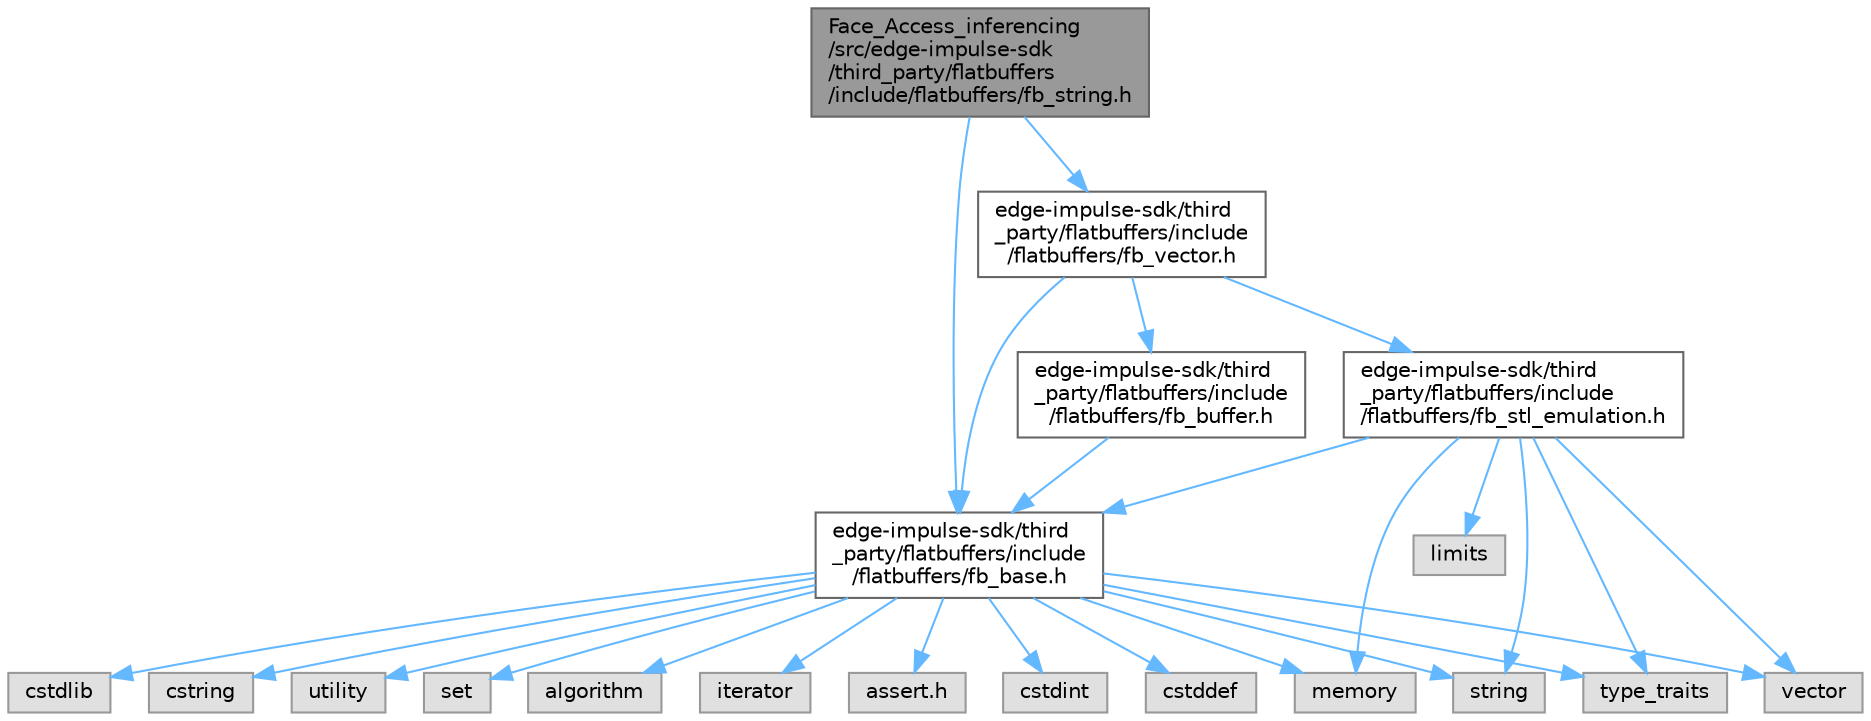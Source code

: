 digraph "Face_Access_inferencing/src/edge-impulse-sdk/third_party/flatbuffers/include/flatbuffers/fb_string.h"
{
 // LATEX_PDF_SIZE
  bgcolor="transparent";
  edge [fontname=Helvetica,fontsize=10,labelfontname=Helvetica,labelfontsize=10];
  node [fontname=Helvetica,fontsize=10,shape=box,height=0.2,width=0.4];
  Node1 [id="Node000001",label="Face_Access_inferencing\l/src/edge-impulse-sdk\l/third_party/flatbuffers\l/include/flatbuffers/fb_string.h",height=0.2,width=0.4,color="gray40", fillcolor="grey60", style="filled", fontcolor="black",tooltip=" "];
  Node1 -> Node2 [id="edge26_Node000001_Node000002",color="steelblue1",style="solid",tooltip=" "];
  Node2 [id="Node000002",label="edge-impulse-sdk/third\l_party/flatbuffers/include\l/flatbuffers/fb_base.h",height=0.2,width=0.4,color="grey40", fillcolor="white", style="filled",URL="$fb__base_8h.html",tooltip=" "];
  Node2 -> Node3 [id="edge27_Node000002_Node000003",color="steelblue1",style="solid",tooltip=" "];
  Node3 [id="Node000003",label="assert.h",height=0.2,width=0.4,color="grey60", fillcolor="#E0E0E0", style="filled",tooltip=" "];
  Node2 -> Node4 [id="edge28_Node000002_Node000004",color="steelblue1",style="solid",tooltip=" "];
  Node4 [id="Node000004",label="cstdint",height=0.2,width=0.4,color="grey60", fillcolor="#E0E0E0", style="filled",tooltip=" "];
  Node2 -> Node5 [id="edge29_Node000002_Node000005",color="steelblue1",style="solid",tooltip=" "];
  Node5 [id="Node000005",label="cstddef",height=0.2,width=0.4,color="grey60", fillcolor="#E0E0E0", style="filled",tooltip=" "];
  Node2 -> Node6 [id="edge30_Node000002_Node000006",color="steelblue1",style="solid",tooltip=" "];
  Node6 [id="Node000006",label="cstdlib",height=0.2,width=0.4,color="grey60", fillcolor="#E0E0E0", style="filled",tooltip=" "];
  Node2 -> Node7 [id="edge31_Node000002_Node000007",color="steelblue1",style="solid",tooltip=" "];
  Node7 [id="Node000007",label="cstring",height=0.2,width=0.4,color="grey60", fillcolor="#E0E0E0", style="filled",tooltip=" "];
  Node2 -> Node8 [id="edge32_Node000002_Node000008",color="steelblue1",style="solid",tooltip=" "];
  Node8 [id="Node000008",label="utility",height=0.2,width=0.4,color="grey60", fillcolor="#E0E0E0", style="filled",tooltip=" "];
  Node2 -> Node9 [id="edge33_Node000002_Node000009",color="steelblue1",style="solid",tooltip=" "];
  Node9 [id="Node000009",label="string",height=0.2,width=0.4,color="grey60", fillcolor="#E0E0E0", style="filled",tooltip=" "];
  Node2 -> Node10 [id="edge34_Node000002_Node000010",color="steelblue1",style="solid",tooltip=" "];
  Node10 [id="Node000010",label="type_traits",height=0.2,width=0.4,color="grey60", fillcolor="#E0E0E0", style="filled",tooltip=" "];
  Node2 -> Node11 [id="edge35_Node000002_Node000011",color="steelblue1",style="solid",tooltip=" "];
  Node11 [id="Node000011",label="vector",height=0.2,width=0.4,color="grey60", fillcolor="#E0E0E0", style="filled",tooltip=" "];
  Node2 -> Node12 [id="edge36_Node000002_Node000012",color="steelblue1",style="solid",tooltip=" "];
  Node12 [id="Node000012",label="set",height=0.2,width=0.4,color="grey60", fillcolor="#E0E0E0", style="filled",tooltip=" "];
  Node2 -> Node13 [id="edge37_Node000002_Node000013",color="steelblue1",style="solid",tooltip=" "];
  Node13 [id="Node000013",label="algorithm",height=0.2,width=0.4,color="grey60", fillcolor="#E0E0E0", style="filled",tooltip=" "];
  Node2 -> Node14 [id="edge38_Node000002_Node000014",color="steelblue1",style="solid",tooltip=" "];
  Node14 [id="Node000014",label="iterator",height=0.2,width=0.4,color="grey60", fillcolor="#E0E0E0", style="filled",tooltip=" "];
  Node2 -> Node15 [id="edge39_Node000002_Node000015",color="steelblue1",style="solid",tooltip=" "];
  Node15 [id="Node000015",label="memory",height=0.2,width=0.4,color="grey60", fillcolor="#E0E0E0", style="filled",tooltip=" "];
  Node1 -> Node16 [id="edge40_Node000001_Node000016",color="steelblue1",style="solid",tooltip=" "];
  Node16 [id="Node000016",label="edge-impulse-sdk/third\l_party/flatbuffers/include\l/flatbuffers/fb_vector.h",height=0.2,width=0.4,color="grey40", fillcolor="white", style="filled",URL="$fb__vector_8h.html",tooltip=" "];
  Node16 -> Node2 [id="edge41_Node000016_Node000002",color="steelblue1",style="solid",tooltip=" "];
  Node16 -> Node17 [id="edge42_Node000016_Node000017",color="steelblue1",style="solid",tooltip=" "];
  Node17 [id="Node000017",label="edge-impulse-sdk/third\l_party/flatbuffers/include\l/flatbuffers/fb_buffer.h",height=0.2,width=0.4,color="grey40", fillcolor="white", style="filled",URL="$fb__buffer_8h.html",tooltip=" "];
  Node17 -> Node2 [id="edge43_Node000017_Node000002",color="steelblue1",style="solid",tooltip=" "];
  Node16 -> Node18 [id="edge44_Node000016_Node000018",color="steelblue1",style="solid",tooltip=" "];
  Node18 [id="Node000018",label="edge-impulse-sdk/third\l_party/flatbuffers/include\l/flatbuffers/fb_stl_emulation.h",height=0.2,width=0.4,color="grey40", fillcolor="white", style="filled",URL="$fb__stl__emulation_8h.html",tooltip=" "];
  Node18 -> Node2 [id="edge45_Node000018_Node000002",color="steelblue1",style="solid",tooltip=" "];
  Node18 -> Node9 [id="edge46_Node000018_Node000009",color="steelblue1",style="solid",tooltip=" "];
  Node18 -> Node10 [id="edge47_Node000018_Node000010",color="steelblue1",style="solid",tooltip=" "];
  Node18 -> Node11 [id="edge48_Node000018_Node000011",color="steelblue1",style="solid",tooltip=" "];
  Node18 -> Node15 [id="edge49_Node000018_Node000015",color="steelblue1",style="solid",tooltip=" "];
  Node18 -> Node19 [id="edge50_Node000018_Node000019",color="steelblue1",style="solid",tooltip=" "];
  Node19 [id="Node000019",label="limits",height=0.2,width=0.4,color="grey60", fillcolor="#E0E0E0", style="filled",tooltip=" "];
}
